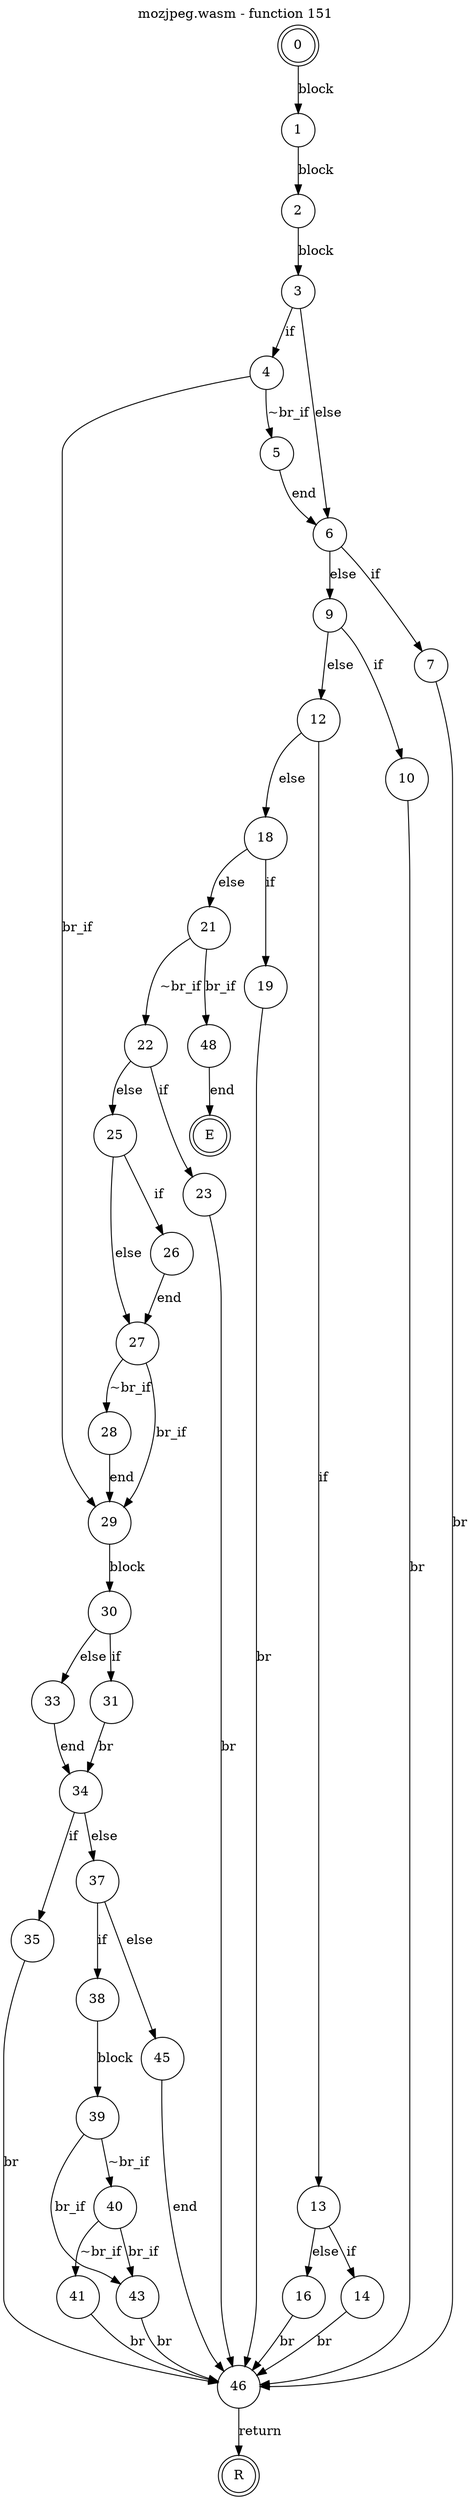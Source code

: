 digraph finite_state_machine {
    label = "mozjpeg.wasm - function 151"
    labelloc =  t
    labelfontsize = 16
    labelfontcolor = black
    labelfontname = "Helvetica"
    node [shape = doublecircle]; 0 E R ;
    node [shape = circle];
    0 -> 1[label="block"];
    1 -> 2[label="block"];
    2 -> 3[label="block"];
    3 -> 4[label="if"];
    3 -> 6[label="else"];
    4 -> 5[label="~br_if"];
    4 -> 29[label="br_if"];
    5 -> 6[label="end"];
    6 -> 7[label="if"];
    6 -> 9[label="else"];
    7 -> 46[label="br"];
    9 -> 10[label="if"];
    9 -> 12[label="else"];
    10 -> 46[label="br"];
    12 -> 13[label="if"];
    12 -> 18[label="else"];
    13 -> 14[label="if"];
    13 -> 16[label="else"];
    14 -> 46[label="br"];
    16 -> 46[label="br"];
    18 -> 19[label="if"];
    18 -> 21[label="else"];
    19 -> 46[label="br"];
    21 -> 22[label="~br_if"];
    21 -> 48[label="br_if"];
    22 -> 23[label="if"];
    22 -> 25[label="else"];
    23 -> 46[label="br"];
    25 -> 26[label="if"];
    25 -> 27[label="else"];
    26 -> 27[label="end"];
    27 -> 28[label="~br_if"];
    27 -> 29[label="br_if"];
    28 -> 29[label="end"];
    29 -> 30[label="block"];
    30 -> 31[label="if"];
    30 -> 33[label="else"];
    31 -> 34[label="br"];
    33 -> 34[label="end"];
    34 -> 35[label="if"];
    34 -> 37[label="else"];
    35 -> 46[label="br"];
    37 -> 38[label="if"];
    37 -> 45[label="else"];
    38 -> 39[label="block"];
    39 -> 40[label="~br_if"];
    39 -> 43[label="br_if"];
    40 -> 41[label="~br_if"];
    40 -> 43[label="br_if"];
    41 -> 46[label="br"];
    43 -> 46[label="br"];
    45 -> 46[label="end"];
    46 -> R[label="return"];
    48 -> E[label="end"];
}
